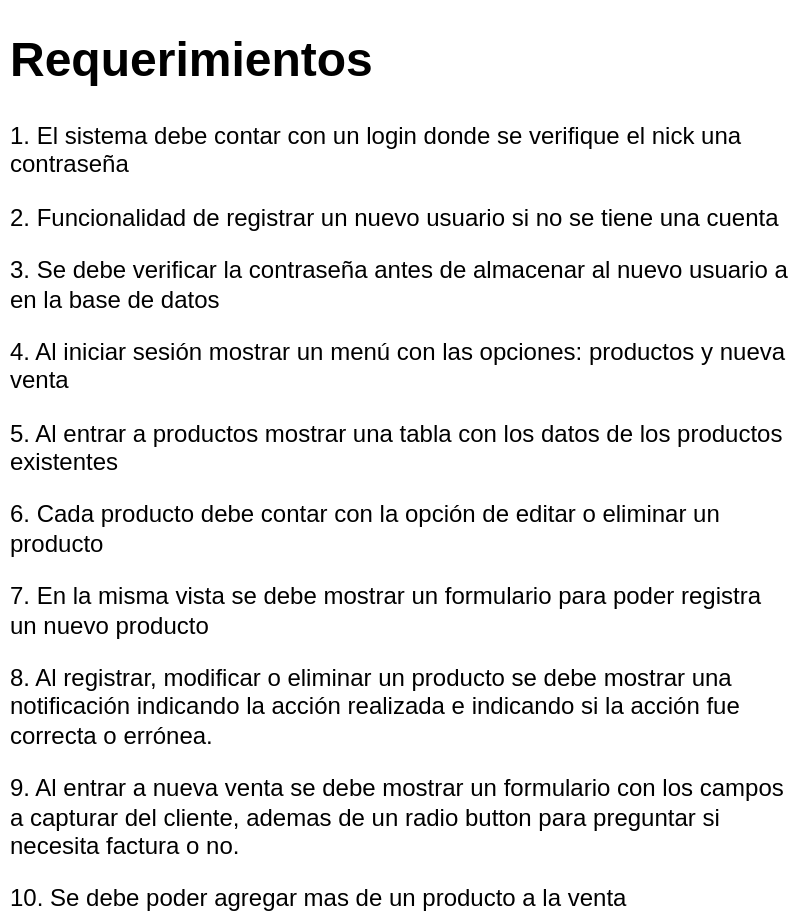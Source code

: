 <mxfile version="14.9.7" type="device" pages="4"><diagram id="oLjHg1AHg8etahp7nGkg" name="Requerimientos"><mxGraphModel dx="540" dy="657" grid="1" gridSize="10" guides="1" tooltips="1" connect="1" arrows="1" fold="1" page="1" pageScale="1" pageWidth="827" pageHeight="1169" math="0" shadow="0"><root><mxCell id="KyTUsqAn1VEinLmpefjT-0"/><mxCell id="KyTUsqAn1VEinLmpefjT-1" parent="KyTUsqAn1VEinLmpefjT-0"/><mxCell id="KyTUsqAn1VEinLmpefjT-2" value="&lt;h1&gt;Requerimientos&lt;/h1&gt;&lt;p&gt;1. El sistema debe contar con un login donde se verifique el nick una contraseña&lt;/p&gt;&lt;p&gt;2. Funcionalidad de registrar un nuevo usuario si no se tiene una cuenta&lt;/p&gt;&lt;p&gt;3. Se debe verificar la contraseña antes de almacenar al nuevo usuario a en la base de datos&lt;/p&gt;&lt;p&gt;4. Al iniciar sesión mostrar un menú con las opciones: productos y nueva venta&amp;nbsp;&lt;/p&gt;&lt;p&gt;5. Al entrar a productos mostrar una tabla con los datos de los productos existentes&lt;/p&gt;&lt;p&gt;6. Cada producto debe contar con la opción de editar o eliminar un producto&lt;/p&gt;&lt;p&gt;7. En la misma vista se debe mostrar un formulario para poder registra un nuevo producto&lt;/p&gt;&lt;p&gt;8. Al registrar, modificar o eliminar un producto se debe mostrar una notificación indicando la acción realizada e indicando si la acción fue correcta o errónea.&lt;/p&gt;&lt;p&gt;9. Al entrar a nueva venta se debe mostrar un formulario con los campos a capturar del cliente, ademas de un radio button para preguntar si necesita factura o no.&lt;/p&gt;&lt;p&gt;10. Se debe poder agregar mas de un producto a la venta&amp;nbsp;&lt;/p&gt;" style="text;html=1;strokeColor=none;fillColor=none;spacing=5;spacingTop=-20;whiteSpace=wrap;overflow=hidden;rounded=0;" vertex="1" parent="KyTUsqAn1VEinLmpefjT-1"><mxGeometry x="80" y="40" width="400" height="450" as="geometry"/></mxCell></root></mxGraphModel></diagram><diagram id="_rEnvxBu6TXPsQqvjegB" name="Diagrama DB"><mxGraphModel dx="540" dy="657" grid="1" gridSize="10" guides="1" tooltips="1" connect="1" arrows="1" fold="1" page="1" pageScale="1" pageWidth="827" pageHeight="1169" math="0" shadow="0"><root><mxCell id="0"/><mxCell id="1" parent="0"/><mxCell id="B1U2xGpXYFlvYZyds1GO-1" value="cliente" style="swimlane;fontStyle=0;childLayout=stackLayout;horizontal=1;startSize=26;horizontalStack=0;resizeParent=1;resizeParentMax=0;resizeLast=0;collapsible=1;marginBottom=0;align=center;fontSize=14;" parent="1" vertex="1"><mxGeometry x="160" y="120" width="160" height="266" as="geometry"/></mxCell><mxCell id="B1U2xGpXYFlvYZyds1GO-2" value="id" style="text;strokeColor=none;fillColor=none;spacingLeft=4;spacingRight=4;overflow=hidden;rotatable=0;points=[[0,0.5],[1,0.5]];portConstraint=eastwest;fontSize=12;" parent="B1U2xGpXYFlvYZyds1GO-1" vertex="1"><mxGeometry y="26" width="160" height="30" as="geometry"/></mxCell><mxCell id="B1U2xGpXYFlvYZyds1GO-20" value="nombre" style="text;strokeColor=none;fillColor=none;spacingLeft=4;spacingRight=4;overflow=hidden;rotatable=0;points=[[0,0.5],[1,0.5]];portConstraint=eastwest;fontSize=12;" parent="B1U2xGpXYFlvYZyds1GO-1" vertex="1"><mxGeometry y="56" width="160" height="30" as="geometry"/></mxCell><mxCell id="B1U2xGpXYFlvYZyds1GO-3" value="apellidos" style="text;strokeColor=none;fillColor=none;spacingLeft=4;spacingRight=4;overflow=hidden;rotatable=0;points=[[0,0.5],[1,0.5]];portConstraint=eastwest;fontSize=12;" parent="B1U2xGpXYFlvYZyds1GO-1" vertex="1"><mxGeometry y="86" width="160" height="30" as="geometry"/></mxCell><mxCell id="B1U2xGpXYFlvYZyds1GO-4" value="nick" style="text;strokeColor=none;fillColor=none;spacingLeft=4;spacingRight=4;overflow=hidden;rotatable=0;points=[[0,0.5],[1,0.5]];portConstraint=eastwest;fontSize=12;" parent="B1U2xGpXYFlvYZyds1GO-1" vertex="1"><mxGeometry y="116" width="160" height="30" as="geometry"/></mxCell><mxCell id="B1U2xGpXYFlvYZyds1GO-5" value="password" style="text;strokeColor=none;fillColor=none;spacingLeft=4;spacingRight=4;overflow=hidden;rotatable=0;points=[[0,0.5],[1,0.5]];portConstraint=eastwest;fontSize=12;" parent="B1U2xGpXYFlvYZyds1GO-1" vertex="1"><mxGeometry y="146" width="160" height="30" as="geometry"/></mxCell><mxCell id="B1U2xGpXYFlvYZyds1GO-31" value="correo" style="text;strokeColor=none;fillColor=none;spacingLeft=4;spacingRight=4;overflow=hidden;rotatable=0;points=[[0,0.5],[1,0.5]];portConstraint=eastwest;fontSize=12;" parent="B1U2xGpXYFlvYZyds1GO-1" vertex="1"><mxGeometry y="176" width="160" height="30" as="geometry"/></mxCell><mxCell id="B1U2xGpXYFlvYZyds1GO-32" value="rfc" style="text;strokeColor=none;fillColor=none;spacingLeft=4;spacingRight=4;overflow=hidden;rotatable=0;points=[[0,0.5],[1,0.5]];portConstraint=eastwest;fontSize=12;" parent="B1U2xGpXYFlvYZyds1GO-1" vertex="1"><mxGeometry y="206" width="160" height="30" as="geometry"/></mxCell><mxCell id="B1U2xGpXYFlvYZyds1GO-7" value="direccion" style="text;strokeColor=none;fillColor=none;spacingLeft=4;spacingRight=4;overflow=hidden;rotatable=0;points=[[0,0.5],[1,0.5]];portConstraint=eastwest;fontSize=12;" parent="B1U2xGpXYFlvYZyds1GO-1" vertex="1"><mxGeometry y="236" width="160" height="30" as="geometry"/></mxCell><mxCell id="B1U2xGpXYFlvYZyds1GO-8" value="productos" style="swimlane;fontStyle=0;childLayout=stackLayout;horizontal=1;startSize=26;horizontalStack=0;resizeParent=1;resizeParentMax=0;resizeLast=0;collapsible=1;marginBottom=0;align=center;fontSize=14;" parent="1" vertex="1"><mxGeometry x="400" y="120" width="160" height="206" as="geometry"/></mxCell><mxCell id="B1U2xGpXYFlvYZyds1GO-19" value="id" style="text;strokeColor=none;fillColor=none;spacingLeft=4;spacingRight=4;overflow=hidden;rotatable=0;points=[[0,0.5],[1,0.5]];portConstraint=eastwest;fontSize=12;" parent="B1U2xGpXYFlvYZyds1GO-8" vertex="1"><mxGeometry y="26" width="160" height="30" as="geometry"/></mxCell><mxCell id="B1U2xGpXYFlvYZyds1GO-9" value="nombre" style="text;strokeColor=none;fillColor=none;spacingLeft=4;spacingRight=4;overflow=hidden;rotatable=0;points=[[0,0.5],[1,0.5]];portConstraint=eastwest;fontSize=12;" parent="B1U2xGpXYFlvYZyds1GO-8" vertex="1"><mxGeometry y="56" width="160" height="30" as="geometry"/></mxCell><mxCell id="B1U2xGpXYFlvYZyds1GO-14" value="marca" style="text;strokeColor=none;fillColor=none;spacingLeft=4;spacingRight=4;overflow=hidden;rotatable=0;points=[[0,0.5],[1,0.5]];portConstraint=eastwest;fontSize=12;" parent="B1U2xGpXYFlvYZyds1GO-8" vertex="1"><mxGeometry y="86" width="160" height="30" as="geometry"/></mxCell><mxCell id="B1U2xGpXYFlvYZyds1GO-10" value="precio" style="text;strokeColor=none;fillColor=none;spacingLeft=4;spacingRight=4;overflow=hidden;rotatable=0;points=[[0,0.5],[1,0.5]];portConstraint=eastwest;fontSize=12;" parent="B1U2xGpXYFlvYZyds1GO-8" vertex="1"><mxGeometry y="116" width="160" height="30" as="geometry"/></mxCell><mxCell id="B1U2xGpXYFlvYZyds1GO-13" value="proveedor" style="text;strokeColor=none;fillColor=none;spacingLeft=4;spacingRight=4;overflow=hidden;rotatable=0;points=[[0,0.5],[1,0.5]];portConstraint=eastwest;fontSize=12;" parent="B1U2xGpXYFlvYZyds1GO-8" vertex="1"><mxGeometry y="146" width="160" height="30" as="geometry"/></mxCell><mxCell id="B1U2xGpXYFlvYZyds1GO-12" value="categoria" style="text;strokeColor=none;fillColor=none;spacingLeft=4;spacingRight=4;overflow=hidden;rotatable=0;points=[[0,0.5],[1,0.5]];portConstraint=eastwest;fontSize=12;" parent="B1U2xGpXYFlvYZyds1GO-8" vertex="1"><mxGeometry y="176" width="160" height="30" as="geometry"/></mxCell><mxCell id="B1U2xGpXYFlvYZyds1GO-15" value="categorias" style="swimlane;fontStyle=0;childLayout=stackLayout;horizontal=1;startSize=26;horizontalStack=0;resizeParent=1;resizeParentMax=0;resizeLast=0;collapsible=1;marginBottom=0;align=center;fontSize=14;" parent="1" vertex="1"><mxGeometry x="640" y="120" width="160" height="86" as="geometry"/></mxCell><mxCell id="B1U2xGpXYFlvYZyds1GO-16" value="id" style="text;strokeColor=none;fillColor=none;spacingLeft=4;spacingRight=4;overflow=hidden;rotatable=0;points=[[0,0.5],[1,0.5]];portConstraint=eastwest;fontSize=12;" parent="B1U2xGpXYFlvYZyds1GO-15" vertex="1"><mxGeometry y="26" width="160" height="30" as="geometry"/></mxCell><mxCell id="B1U2xGpXYFlvYZyds1GO-17" value="nombre" style="text;strokeColor=none;fillColor=none;spacingLeft=4;spacingRight=4;overflow=hidden;rotatable=0;points=[[0,0.5],[1,0.5]];portConstraint=eastwest;fontSize=12;" parent="B1U2xGpXYFlvYZyds1GO-15" vertex="1"><mxGeometry y="56" width="160" height="30" as="geometry"/></mxCell><mxCell id="B1U2xGpXYFlvYZyds1GO-21" value="" style="edgeStyle=entityRelationEdgeStyle;fontSize=12;html=1;endArrow=ERoneToMany;exitX=0;exitY=0.5;exitDx=0;exitDy=0;entryX=1;entryY=0.5;entryDx=0;entryDy=0;" parent="1" source="B1U2xGpXYFlvYZyds1GO-16" target="B1U2xGpXYFlvYZyds1GO-12" edge="1"><mxGeometry width="100" height="100" relative="1" as="geometry"><mxPoint x="510" y="390" as="sourcePoint"/><mxPoint x="610" y="290" as="targetPoint"/></mxGeometry></mxCell><mxCell id="B1U2xGpXYFlvYZyds1GO-22" value="proveedor" style="swimlane;fontStyle=0;childLayout=stackLayout;horizontal=1;startSize=26;horizontalStack=0;resizeParent=1;resizeParentMax=0;resizeLast=0;collapsible=1;marginBottom=0;align=center;fontSize=14;" parent="1" vertex="1"><mxGeometry x="640" y="240" width="160" height="86" as="geometry"/></mxCell><mxCell id="B1U2xGpXYFlvYZyds1GO-24" value="id" style="text;strokeColor=none;fillColor=none;spacingLeft=4;spacingRight=4;overflow=hidden;rotatable=0;points=[[0,0.5],[1,0.5]];portConstraint=eastwest;fontSize=12;" parent="B1U2xGpXYFlvYZyds1GO-22" vertex="1"><mxGeometry y="26" width="160" height="30" as="geometry"/></mxCell><mxCell id="B1U2xGpXYFlvYZyds1GO-23" value="nombre" style="text;strokeColor=none;fillColor=none;spacingLeft=4;spacingRight=4;overflow=hidden;rotatable=0;points=[[0,0.5],[1,0.5]];portConstraint=eastwest;fontSize=12;" parent="B1U2xGpXYFlvYZyds1GO-22" vertex="1"><mxGeometry y="56" width="160" height="30" as="geometry"/></mxCell><mxCell id="B1U2xGpXYFlvYZyds1GO-26" value="" style="edgeStyle=entityRelationEdgeStyle;fontSize=12;html=1;endArrow=ERoneToMany;entryX=1;entryY=0.5;entryDx=0;entryDy=0;exitX=0;exitY=0.5;exitDx=0;exitDy=0;" parent="1" source="B1U2xGpXYFlvYZyds1GO-24" target="B1U2xGpXYFlvYZyds1GO-13" edge="1"><mxGeometry width="100" height="100" relative="1" as="geometry"><mxPoint x="530" y="491" as="sourcePoint"/><mxPoint x="610" y="290" as="targetPoint"/></mxGeometry></mxCell><mxCell id="B1U2xGpXYFlvYZyds1GO-27" value="venta" style="swimlane;fontStyle=0;childLayout=stackLayout;horizontal=1;startSize=26;horizontalStack=0;resizeParent=1;resizeParentMax=0;resizeLast=0;collapsible=1;marginBottom=0;align=center;fontSize=14;" parent="1" vertex="1"><mxGeometry x="400" y="360" width="160" height="146" as="geometry"/></mxCell><mxCell id="B1U2xGpXYFlvYZyds1GO-28" value="id_venta" style="text;strokeColor=none;fillColor=none;spacingLeft=4;spacingRight=4;overflow=hidden;rotatable=0;points=[[0,0.5],[1,0.5]];portConstraint=eastwest;fontSize=12;" parent="B1U2xGpXYFlvYZyds1GO-27" vertex="1"><mxGeometry y="26" width="160" height="30" as="geometry"/></mxCell><mxCell id="BBFgwzsvudVMI3cgSjdt-2" value="fecha" style="text;strokeColor=none;fillColor=none;spacingLeft=4;spacingRight=4;overflow=hidden;rotatable=0;points=[[0,0.5],[1,0.5]];portConstraint=eastwest;fontSize=12;" vertex="1" parent="B1U2xGpXYFlvYZyds1GO-27"><mxGeometry y="56" width="160" height="30" as="geometry"/></mxCell><mxCell id="BBFgwzsvudVMI3cgSjdt-3" value="fecha" style="text;strokeColor=none;fillColor=none;spacingLeft=4;spacingRight=4;overflow=hidden;rotatable=0;points=[[0,0.5],[1,0.5]];portConstraint=eastwest;fontSize=12;" vertex="1" parent="B1U2xGpXYFlvYZyds1GO-27"><mxGeometry y="86" width="160" height="30" as="geometry"/></mxCell><mxCell id="B1U2xGpXYFlvYZyds1GO-30" value="total" style="text;strokeColor=none;fillColor=none;spacingLeft=4;spacingRight=4;overflow=hidden;rotatable=0;points=[[0,0.5],[1,0.5]];portConstraint=eastwest;fontSize=12;" parent="B1U2xGpXYFlvYZyds1GO-27" vertex="1"><mxGeometry y="116" width="160" height="30" as="geometry"/></mxCell><mxCell id="B1U2xGpXYFlvYZyds1GO-33" value="" style="edgeStyle=entityRelationEdgeStyle;fontSize=12;html=1;endArrow=ERzeroToOne;endFill=1;exitX=1;exitY=0.5;exitDx=0;exitDy=0;entryX=0;entryY=0.5;entryDx=0;entryDy=0;" parent="1" source="B1U2xGpXYFlvYZyds1GO-2" edge="1"><mxGeometry width="100" height="100" relative="1" as="geometry"><mxPoint x="510" y="390" as="sourcePoint"/><mxPoint x="400" y="431" as="targetPoint"/></mxGeometry></mxCell><mxCell id="jAwtF-pnzeIcvKJhPYog-2" value="Detalle venta" style="swimlane;fontStyle=0;childLayout=stackLayout;horizontal=1;startSize=26;horizontalStack=0;resizeParent=1;resizeParentMax=0;resizeLast=0;collapsible=1;marginBottom=0;align=center;fontSize=14;" vertex="1" parent="1"><mxGeometry x="640" y="360" width="160" height="146" as="geometry"/></mxCell><mxCell id="jAwtF-pnzeIcvKJhPYog-3" value="id_detalle_venta" style="text;strokeColor=none;fillColor=none;spacingLeft=4;spacingRight=4;overflow=hidden;rotatable=0;points=[[0,0.5],[1,0.5]];portConstraint=eastwest;fontSize=12;" vertex="1" parent="jAwtF-pnzeIcvKJhPYog-2"><mxGeometry y="26" width="160" height="30" as="geometry"/></mxCell><mxCell id="jAwtF-pnzeIcvKJhPYog-6" value="id_venta" style="text;strokeColor=none;fillColor=none;spacingLeft=4;spacingRight=4;overflow=hidden;rotatable=0;points=[[0,0.5],[1,0.5]];portConstraint=eastwest;fontSize=12;" vertex="1" parent="jAwtF-pnzeIcvKJhPYog-2"><mxGeometry y="56" width="160" height="30" as="geometry"/></mxCell><mxCell id="jAwtF-pnzeIcvKJhPYog-4" value="id_cliente" style="text;strokeColor=none;fillColor=none;spacingLeft=4;spacingRight=4;overflow=hidden;rotatable=0;points=[[0,0.5],[1,0.5]];portConstraint=eastwest;fontSize=12;" vertex="1" parent="jAwtF-pnzeIcvKJhPYog-2"><mxGeometry y="86" width="160" height="30" as="geometry"/></mxCell><mxCell id="jAwtF-pnzeIcvKJhPYog-5" value="id_producto" style="text;strokeColor=none;fillColor=none;spacingLeft=4;spacingRight=4;overflow=hidden;rotatable=0;points=[[0,0.5],[1,0.5]];portConstraint=eastwest;fontSize=12;" vertex="1" parent="jAwtF-pnzeIcvKJhPYog-2"><mxGeometry y="116" width="160" height="30" as="geometry"/></mxCell><mxCell id="BBFgwzsvudVMI3cgSjdt-1" value="" style="edgeStyle=entityRelationEdgeStyle;fontSize=12;html=1;endArrow=ERmandOne;startArrow=ERmandOne;exitX=1;exitY=0.5;exitDx=0;exitDy=0;entryX=0;entryY=0.5;entryDx=0;entryDy=0;" edge="1" parent="1" source="B1U2xGpXYFlvYZyds1GO-28" target="jAwtF-pnzeIcvKJhPYog-6"><mxGeometry width="100" height="100" relative="1" as="geometry"><mxPoint x="580" y="390" as="sourcePoint"/><mxPoint x="680" y="290" as="targetPoint"/></mxGeometry></mxCell></root></mxGraphModel></diagram><diagram id="xJrjtIE70C3IDHjDuGMQ" name="Login"><mxGraphModel dx="1342" dy="666" grid="1" gridSize="10" guides="1" tooltips="1" connect="1" arrows="1" fold="1" page="1" pageScale="1" pageWidth="827" pageHeight="1169" math="0" shadow="0"><root><mxCell id="uERfPOFMEhLiOOjswWxc-0"/><mxCell id="uERfPOFMEhLiOOjswWxc-1" parent="uERfPOFMEhLiOOjswWxc-0"/><mxCell id="uERfPOFMEhLiOOjswWxc-22" value="" style="edgeStyle=orthogonalEdgeStyle;rounded=0;orthogonalLoop=1;jettySize=auto;html=1;" parent="uERfPOFMEhLiOOjswWxc-1" source="uERfPOFMEhLiOOjswWxc-2" target="uERfPOFMEhLiOOjswWxc-21" edge="1"><mxGeometry relative="1" as="geometry"/></mxCell><mxCell id="uERfPOFMEhLiOOjswWxc-2" value="INICIO" style="html=1;dashed=0;whitespace=wrap;shape=mxgraph.dfd.start" parent="uERfPOFMEhLiOOjswWxc-1" vertex="1"><mxGeometry x="201" y="40" width="120" height="40" as="geometry"/></mxCell><mxCell id="uERfPOFMEhLiOOjswWxc-13" style="edgeStyle=orthogonalEdgeStyle;rounded=0;orthogonalLoop=1;jettySize=auto;html=1;entryX=0.5;entryY=0;entryDx=0;entryDy=0;" parent="uERfPOFMEhLiOOjswWxc-1" source="uERfPOFMEhLiOOjswWxc-3" target="uERfPOFMEhLiOOjswWxc-4" edge="1"><mxGeometry relative="1" as="geometry"/></mxCell><mxCell id="uERfPOFMEhLiOOjswWxc-3" value="nick&lt;br&gt;contraseña" style="shape=parallelogram;perimeter=parallelogramPerimeter;whiteSpace=wrap;html=1;dashed=0;" parent="uERfPOFMEhLiOOjswWxc-1" vertex="1"><mxGeometry x="186" y="260" width="150" height="60" as="geometry"/></mxCell><mxCell id="uERfPOFMEhLiOOjswWxc-14" style="edgeStyle=orthogonalEdgeStyle;rounded=0;orthogonalLoop=1;jettySize=auto;html=1;entryX=0.5;entryY=0;entryDx=0;entryDy=0;" parent="uERfPOFMEhLiOOjswWxc-1" source="uERfPOFMEhLiOOjswWxc-4" target="uERfPOFMEhLiOOjswWxc-5" edge="1"><mxGeometry relative="1" as="geometry"/></mxCell><mxCell id="uERfPOFMEhLiOOjswWxc-4" value="Ingresar nick" style="html=1;dashed=0;whitespace=wrap;" parent="uERfPOFMEhLiOOjswWxc-1" vertex="1"><mxGeometry x="201" y="350" width="120" height="50" as="geometry"/></mxCell><mxCell id="uERfPOFMEhLiOOjswWxc-15" style="edgeStyle=orthogonalEdgeStyle;rounded=0;orthogonalLoop=1;jettySize=auto;html=1;entryX=0.5;entryY=0;entryDx=0;entryDy=0;" parent="uERfPOFMEhLiOOjswWxc-1" source="uERfPOFMEhLiOOjswWxc-5" target="uERfPOFMEhLiOOjswWxc-6" edge="1"><mxGeometry relative="1" as="geometry"/></mxCell><mxCell id="uERfPOFMEhLiOOjswWxc-5" value="Ingresar contraseña" style="html=1;dashed=0;whitespace=wrap;" parent="uERfPOFMEhLiOOjswWxc-1" vertex="1"><mxGeometry x="201" y="430" width="120" height="50" as="geometry"/></mxCell><mxCell id="uERfPOFMEhLiOOjswWxc-6" value="desencriptar&lt;br&gt;contraseña" style="html=1;dashed=0;whitespace=wrap;" parent="uERfPOFMEhLiOOjswWxc-1" vertex="1"><mxGeometry x="201" y="510" width="120" height="50" as="geometry"/></mxCell><mxCell id="uERfPOFMEhLiOOjswWxc-27" value="" style="edgeStyle=orthogonalEdgeStyle;rounded=0;orthogonalLoop=1;jettySize=auto;html=1;" parent="uERfPOFMEhLiOOjswWxc-1" source="uERfPOFMEhLiOOjswWxc-7" target="uERfPOFMEhLiOOjswWxc-8" edge="1"><mxGeometry relative="1" as="geometry"/></mxCell><mxCell id="uERfPOFMEhLiOOjswWxc-7" value="verificar&lt;br&gt;contraseña" style="html=1;dashed=0;whitespace=wrap;" parent="uERfPOFMEhLiOOjswWxc-1" vertex="1"><mxGeometry x="201" y="590" width="120" height="50" as="geometry"/></mxCell><mxCell id="uERfPOFMEhLiOOjswWxc-9" value="NO" style="edgeStyle=orthogonalEdgeStyle;rounded=0;orthogonalLoop=1;jettySize=auto;html=1;entryX=1;entryY=0.5;entryDx=0;entryDy=0;" parent="uERfPOFMEhLiOOjswWxc-1" source="uERfPOFMEhLiOOjswWxc-8" target="uERfPOFMEhLiOOjswWxc-5" edge="1"><mxGeometry relative="1" as="geometry"><Array as="points"><mxPoint x="360" y="730"/><mxPoint x="360" y="455"/></Array></mxGeometry></mxCell><mxCell id="T9_FUWoyJDO_g9n4jAcx-34" value="SI" style="edgeStyle=orthogonalEdgeStyle;rounded=0;orthogonalLoop=1;jettySize=auto;html=1;" parent="uERfPOFMEhLiOOjswWxc-1" source="uERfPOFMEhLiOOjswWxc-8" target="uERfPOFMEhLiOOjswWxc-10" edge="1"><mxGeometry x="-0.333" relative="1" as="geometry"><Array as="points"><mxPoint x="261" y="800"/><mxPoint x="261" y="800"/></Array><mxPoint as="offset"/></mxGeometry></mxCell><mxCell id="uERfPOFMEhLiOOjswWxc-8" value="¿la contraseña es&lt;br&gt;correcta?" style="rhombus;whiteSpace=wrap;html=1;" parent="uERfPOFMEhLiOOjswWxc-1" vertex="1"><mxGeometry x="201" y="670" width="120" height="120" as="geometry"/></mxCell><mxCell id="T9_FUWoyJDO_g9n4jAcx-27" value="" style="edgeStyle=orthogonalEdgeStyle;rounded=0;orthogonalLoop=1;jettySize=auto;html=1;" parent="uERfPOFMEhLiOOjswWxc-1" source="uERfPOFMEhLiOOjswWxc-10" target="T9_FUWoyJDO_g9n4jAcx-26" edge="1"><mxGeometry relative="1" as="geometry"/></mxCell><mxCell id="uERfPOFMEhLiOOjswWxc-10" value="mostrar pagina &lt;br&gt;de inicio" style="html=1;dashed=0;whitespace=wrap;" parent="uERfPOFMEhLiOOjswWxc-1" vertex="1"><mxGeometry x="201" y="820" width="120" height="50" as="geometry"/></mxCell><mxCell id="uERfPOFMEhLiOOjswWxc-16" style="edgeStyle=orthogonalEdgeStyle;rounded=0;orthogonalLoop=1;jettySize=auto;html=1;entryX=0.5;entryY=0;entryDx=0;entryDy=0;exitX=0.5;exitY=1;exitDx=0;exitDy=0;" parent="uERfPOFMEhLiOOjswWxc-1" source="uERfPOFMEhLiOOjswWxc-6" target="uERfPOFMEhLiOOjswWxc-7" edge="1"><mxGeometry relative="1" as="geometry"><mxPoint x="255.86" y="600" as="sourcePoint"/><mxPoint x="255.86" y="640" as="targetPoint"/></mxGeometry></mxCell><mxCell id="T9_FUWoyJDO_g9n4jAcx-35" value="" style="edgeStyle=orthogonalEdgeStyle;rounded=0;orthogonalLoop=1;jettySize=auto;html=1;" parent="uERfPOFMEhLiOOjswWxc-1" source="uERfPOFMEhLiOOjswWxc-20" target="T9_FUWoyJDO_g9n4jAcx-2" edge="1"><mxGeometry relative="1" as="geometry"/></mxCell><mxCell id="uERfPOFMEhLiOOjswWxc-20" value="nombre&lt;br&gt;apellidos&lt;br&gt;nick&lt;br&gt;contraseña&lt;br&gt;correo&lt;br&gt;rfc&lt;br&gt;dirección" style="shape=parallelogram;perimeter=parallelogramPerimeter;whiteSpace=wrap;html=1;dashed=0;align=center;" parent="uERfPOFMEhLiOOjswWxc-1" vertex="1"><mxGeometry x="480" y="40" width="150" height="120" as="geometry"/></mxCell><mxCell id="T9_FUWoyJDO_g9n4jAcx-0" value="NO" style="edgeStyle=orthogonalEdgeStyle;rounded=0;orthogonalLoop=1;jettySize=auto;html=1;" parent="uERfPOFMEhLiOOjswWxc-1" source="uERfPOFMEhLiOOjswWxc-21" target="uERfPOFMEhLiOOjswWxc-20" edge="1"><mxGeometry relative="1" as="geometry"><Array as="points"><mxPoint x="400" y="170"/><mxPoint x="400" y="100"/></Array></mxGeometry></mxCell><mxCell id="T9_FUWoyJDO_g9n4jAcx-33" style="edgeStyle=orthogonalEdgeStyle;rounded=0;orthogonalLoop=1;jettySize=auto;html=1;entryX=0.5;entryY=0;entryDx=0;entryDy=0;" parent="uERfPOFMEhLiOOjswWxc-1" source="uERfPOFMEhLiOOjswWxc-21" target="uERfPOFMEhLiOOjswWxc-3" edge="1"><mxGeometry relative="1" as="geometry"/></mxCell><mxCell id="uERfPOFMEhLiOOjswWxc-21" value="¿Tiene cuenta?" style="rhombus;whiteSpace=wrap;html=1;" parent="uERfPOFMEhLiOOjswWxc-1" vertex="1"><mxGeometry x="201" y="110" width="120" height="120" as="geometry"/></mxCell><mxCell id="T9_FUWoyJDO_g9n4jAcx-2" value="Ingresar nombre" style="html=1;dashed=0;whitespace=wrap;" parent="uERfPOFMEhLiOOjswWxc-1" vertex="1"><mxGeometry x="495" y="190" width="120" height="50" as="geometry"/></mxCell><mxCell id="T9_FUWoyJDO_g9n4jAcx-3" value="Ingresar apellidos" style="html=1;dashed=0;whitespace=wrap;" parent="uERfPOFMEhLiOOjswWxc-1" vertex="1"><mxGeometry x="495" y="270" width="120" height="50" as="geometry"/></mxCell><mxCell id="T9_FUWoyJDO_g9n4jAcx-6" style="edgeStyle=orthogonalEdgeStyle;rounded=0;orthogonalLoop=1;jettySize=auto;html=1;exitX=0.5;exitY=1;exitDx=0;exitDy=0;" parent="uERfPOFMEhLiOOjswWxc-1" source="T9_FUWoyJDO_g9n4jAcx-2" edge="1"><mxGeometry relative="1" as="geometry"><mxPoint x="554.8" y="250" as="sourcePoint"/><mxPoint x="555" y="270" as="targetPoint"/></mxGeometry></mxCell><mxCell id="T9_FUWoyJDO_g9n4jAcx-38" value="" style="edgeStyle=orthogonalEdgeStyle;rounded=0;orthogonalLoop=1;jettySize=auto;html=1;" parent="uERfPOFMEhLiOOjswWxc-1" source="T9_FUWoyJDO_g9n4jAcx-7" target="T9_FUWoyJDO_g9n4jAcx-8" edge="1"><mxGeometry relative="1" as="geometry"/></mxCell><mxCell id="T9_FUWoyJDO_g9n4jAcx-7" value="Ingresar nick" style="html=1;dashed=0;whitespace=wrap;" parent="uERfPOFMEhLiOOjswWxc-1" vertex="1"><mxGeometry x="495" y="350" width="120" height="50" as="geometry"/></mxCell><mxCell id="T9_FUWoyJDO_g9n4jAcx-39" value="" style="edgeStyle=orthogonalEdgeStyle;rounded=0;orthogonalLoop=1;jettySize=auto;html=1;" parent="uERfPOFMEhLiOOjswWxc-1" source="T9_FUWoyJDO_g9n4jAcx-8" target="T9_FUWoyJDO_g9n4jAcx-11" edge="1"><mxGeometry relative="1" as="geometry"/></mxCell><mxCell id="T9_FUWoyJDO_g9n4jAcx-8" value="Ingresar contraseña" style="html=1;dashed=0;whitespace=wrap;" parent="uERfPOFMEhLiOOjswWxc-1" vertex="1"><mxGeometry x="495" y="430" width="120" height="50" as="geometry"/></mxCell><mxCell id="T9_FUWoyJDO_g9n4jAcx-9" style="edgeStyle=orthogonalEdgeStyle;rounded=0;orthogonalLoop=1;jettySize=auto;html=1;exitX=0.5;exitY=1;exitDx=0;exitDy=0;" parent="uERfPOFMEhLiOOjswWxc-1" source="T9_FUWoyJDO_g9n4jAcx-3" edge="1"><mxGeometry relative="1" as="geometry"><mxPoint x="554.8" y="340" as="sourcePoint"/><mxPoint x="555" y="350" as="targetPoint"/></mxGeometry></mxCell><mxCell id="T9_FUWoyJDO_g9n4jAcx-40" value="" style="edgeStyle=orthogonalEdgeStyle;rounded=0;orthogonalLoop=1;jettySize=auto;html=1;" parent="uERfPOFMEhLiOOjswWxc-1" source="T9_FUWoyJDO_g9n4jAcx-11" target="T9_FUWoyJDO_g9n4jAcx-28" edge="1"><mxGeometry relative="1" as="geometry"/></mxCell><mxCell id="T9_FUWoyJDO_g9n4jAcx-11" value="Ingresar nuevamente&lt;br&gt;contraseña" style="html=1;dashed=0;whitespace=wrap;" parent="uERfPOFMEhLiOOjswWxc-1" vertex="1"><mxGeometry x="495" y="510" width="120" height="50" as="geometry"/></mxCell><mxCell id="T9_FUWoyJDO_g9n4jAcx-42" value="" style="edgeStyle=orthogonalEdgeStyle;rounded=0;orthogonalLoop=1;jettySize=auto;html=1;" parent="uERfPOFMEhLiOOjswWxc-1" source="T9_FUWoyJDO_g9n4jAcx-15" target="T9_FUWoyJDO_g9n4jAcx-17" edge="1"><mxGeometry relative="1" as="geometry"/></mxCell><mxCell id="T9_FUWoyJDO_g9n4jAcx-15" value="Ingresar correo" style="html=1;dashed=0;whitespace=wrap;" parent="uERfPOFMEhLiOOjswWxc-1" vertex="1"><mxGeometry x="495" y="730" width="120" height="50" as="geometry"/></mxCell><mxCell id="T9_FUWoyJDO_g9n4jAcx-43" value="" style="edgeStyle=orthogonalEdgeStyle;rounded=0;orthogonalLoop=1;jettySize=auto;html=1;" parent="uERfPOFMEhLiOOjswWxc-1" source="T9_FUWoyJDO_g9n4jAcx-17" target="T9_FUWoyJDO_g9n4jAcx-18" edge="1"><mxGeometry relative="1" as="geometry"/></mxCell><mxCell id="T9_FUWoyJDO_g9n4jAcx-17" value="Ingresar rfc" style="html=1;dashed=0;whitespace=wrap;" parent="uERfPOFMEhLiOOjswWxc-1" vertex="1"><mxGeometry x="495" y="810" width="120" height="50" as="geometry"/></mxCell><mxCell id="T9_FUWoyJDO_g9n4jAcx-23" value="" style="edgeStyle=orthogonalEdgeStyle;rounded=0;orthogonalLoop=1;jettySize=auto;html=1;entryX=1;entryY=0.5;entryDx=0;entryDy=0;exitX=0;exitY=0.5;exitDx=0;exitDy=0;" parent="uERfPOFMEhLiOOjswWxc-1" source="T9_FUWoyJDO_g9n4jAcx-24" target="uERfPOFMEhLiOOjswWxc-4" edge="1"><mxGeometry relative="1" as="geometry"><mxPoint x="486" y="990" as="targetPoint"/></mxGeometry></mxCell><mxCell id="T9_FUWoyJDO_g9n4jAcx-25" value="" style="edgeStyle=orthogonalEdgeStyle;rounded=0;orthogonalLoop=1;jettySize=auto;html=1;" parent="uERfPOFMEhLiOOjswWxc-1" source="T9_FUWoyJDO_g9n4jAcx-18" target="T9_FUWoyJDO_g9n4jAcx-24" edge="1"><mxGeometry relative="1" as="geometry"/></mxCell><mxCell id="T9_FUWoyJDO_g9n4jAcx-18" value="Ingresar direccion" style="html=1;dashed=0;whitespace=wrap;" parent="uERfPOFMEhLiOOjswWxc-1" vertex="1"><mxGeometry x="495" y="890" width="120" height="50" as="geometry"/></mxCell><mxCell id="T9_FUWoyJDO_g9n4jAcx-24" value="Almacenar en &lt;br&gt;base de datos" style="html=1;dashed=0;whitespace=wrap;" parent="uERfPOFMEhLiOOjswWxc-1" vertex="1"><mxGeometry x="495" y="970" width="120" height="50" as="geometry"/></mxCell><mxCell id="T9_FUWoyJDO_g9n4jAcx-26" value="FIN" style="html=1;dashed=0;whitespace=wrap;shape=mxgraph.dfd.start" parent="uERfPOFMEhLiOOjswWxc-1" vertex="1"><mxGeometry x="201" y="900" width="120" height="40" as="geometry"/></mxCell><mxCell id="T9_FUWoyJDO_g9n4jAcx-29" value="NO" style="edgeStyle=orthogonalEdgeStyle;rounded=0;orthogonalLoop=1;jettySize=auto;html=1;entryX=1;entryY=0.5;entryDx=0;entryDy=0;" parent="uERfPOFMEhLiOOjswWxc-1" source="T9_FUWoyJDO_g9n4jAcx-28" target="T9_FUWoyJDO_g9n4jAcx-11" edge="1"><mxGeometry relative="1" as="geometry"><Array as="points"><mxPoint x="669" y="645"/><mxPoint x="669" y="535"/></Array></mxGeometry></mxCell><mxCell id="T9_FUWoyJDO_g9n4jAcx-41" value="" style="edgeStyle=orthogonalEdgeStyle;rounded=0;orthogonalLoop=1;jettySize=auto;html=1;" parent="uERfPOFMEhLiOOjswWxc-1" source="T9_FUWoyJDO_g9n4jAcx-28" target="T9_FUWoyJDO_g9n4jAcx-15" edge="1"><mxGeometry relative="1" as="geometry"/></mxCell><mxCell id="T9_FUWoyJDO_g9n4jAcx-28" value="¿las contraseña&lt;br&gt;son iguales?" style="rhombus;whiteSpace=wrap;html=1;" parent="uERfPOFMEhLiOOjswWxc-1" vertex="1"><mxGeometry x="495" y="585" width="120" height="120" as="geometry"/></mxCell></root></mxGraphModel></diagram><diagram id="QF4LjQIGlrhN_adDhTsE" name="Venta"><mxGraphModel dx="1342" dy="666" grid="1" gridSize="10" guides="1" tooltips="1" connect="1" arrows="1" fold="1" page="1" pageScale="1" pageWidth="827" pageHeight="1169" math="0" shadow="0"><root><mxCell id="JAkyH-bYqyg3KfNK6igb-0"/><mxCell id="JAkyH-bYqyg3KfNK6igb-1" parent="JAkyH-bYqyg3KfNK6igb-0"/><mxCell id="6xftzJM9N5MckDJWERzz-0" value="" style="edgeStyle=orthogonalEdgeStyle;rounded=0;orthogonalLoop=1;jettySize=auto;html=1;" edge="1" parent="JAkyH-bYqyg3KfNK6igb-1" source="6xftzJM9N5MckDJWERzz-1"><mxGeometry relative="1" as="geometry"><mxPoint x="155" y="140" as="targetPoint"/></mxGeometry></mxCell><mxCell id="6xftzJM9N5MckDJWERzz-1" value="INICIO" style="html=1;dashed=0;whitespace=wrap;shape=mxgraph.dfd.start" vertex="1" parent="JAkyH-bYqyg3KfNK6igb-1"><mxGeometry x="95" y="70" width="120" height="40" as="geometry"/></mxCell><mxCell id="6xftzJM9N5MckDJWERzz-2" style="edgeStyle=orthogonalEdgeStyle;rounded=0;orthogonalLoop=1;jettySize=auto;html=1;entryX=0.5;entryY=0;entryDx=0;entryDy=0;" edge="1" parent="JAkyH-bYqyg3KfNK6igb-1" source="6xftzJM9N5MckDJWERzz-3" target="6xftzJM9N5MckDJWERzz-4"><mxGeometry relative="1" as="geometry"/></mxCell><mxCell id="6xftzJM9N5MckDJWERzz-3" value="nombre_cliente&lt;br&gt;apellidos_cliente&lt;br&gt;correo_cliente&lt;br&gt;rfc_cliente&lt;br&gt;direccion_cliente&lt;br&gt;factura&lt;br&gt;total" style="shape=parallelogram;perimeter=parallelogramPerimeter;whiteSpace=wrap;html=1;dashed=0;" vertex="1" parent="JAkyH-bYqyg3KfNK6igb-1"><mxGeometry x="80" y="140" width="150" height="140" as="geometry"/></mxCell><mxCell id="6xftzJM9N5MckDJWERzz-10" value="" style="edgeStyle=orthogonalEdgeStyle;rounded=0;orthogonalLoop=1;jettySize=auto;html=1;" edge="1" parent="JAkyH-bYqyg3KfNK6igb-1" source="6xftzJM9N5MckDJWERzz-4" target="6xftzJM9N5MckDJWERzz-8"><mxGeometry relative="1" as="geometry"/></mxCell><mxCell id="6xftzJM9N5MckDJWERzz-4" value="Recuperar datos&lt;br&gt;del cliente" style="html=1;dashed=0;whitespace=wrap;" vertex="1" parent="JAkyH-bYqyg3KfNK6igb-1"><mxGeometry x="95" y="310" width="120" height="50" as="geometry"/></mxCell><mxCell id="6xftzJM9N5MckDJWERzz-7" value="Nueva venta" style="text;html=1;strokeColor=none;fillColor=none;align=center;verticalAlign=middle;whiteSpace=wrap;rounded=0;" vertex="1" parent="JAkyH-bYqyg3KfNK6igb-1"><mxGeometry x="110" y="40" width="90" height="20" as="geometry"/></mxCell><mxCell id="6xftzJM9N5MckDJWERzz-12" value="NO" style="edgeStyle=orthogonalEdgeStyle;rounded=0;orthogonalLoop=1;jettySize=auto;html=1;" edge="1" parent="JAkyH-bYqyg3KfNK6igb-1" source="6xftzJM9N5MckDJWERzz-8" target="6xftzJM9N5MckDJWERzz-11"><mxGeometry x="0.2" relative="1" as="geometry"><mxPoint as="offset"/></mxGeometry></mxCell><mxCell id="6xftzJM9N5MckDJWERzz-14" value="SI" style="edgeStyle=orthogonalEdgeStyle;rounded=0;orthogonalLoop=1;jettySize=auto;html=1;" edge="1" parent="JAkyH-bYqyg3KfNK6igb-1" source="6xftzJM9N5MckDJWERzz-8" target="6xftzJM9N5MckDJWERzz-13"><mxGeometry x="0.111" relative="1" as="geometry"><mxPoint as="offset"/></mxGeometry></mxCell><mxCell id="6xftzJM9N5MckDJWERzz-8" value="¿Factura?" style="rhombus;whiteSpace=wrap;html=1;" vertex="1" parent="JAkyH-bYqyg3KfNK6igb-1"><mxGeometry x="95" y="390" width="120" height="120" as="geometry"/></mxCell><mxCell id="6xftzJM9N5MckDJWERzz-17" value="" style="edgeStyle=orthogonalEdgeStyle;rounded=0;orthogonalLoop=1;jettySize=auto;html=1;" edge="1" parent="JAkyH-bYqyg3KfNK6igb-1" source="6xftzJM9N5MckDJWERzz-11" target="6xftzJM9N5MckDJWERzz-16"><mxGeometry relative="1" as="geometry"/></mxCell><mxCell id="6xftzJM9N5MckDJWERzz-11" value="Calcular total" style="html=1;dashed=0;whitespace=wrap;" vertex="1" parent="JAkyH-bYqyg3KfNK6igb-1"><mxGeometry x="95" y="540" width="120" height="50" as="geometry"/></mxCell><mxCell id="6xftzJM9N5MckDJWERzz-15" style="edgeStyle=orthogonalEdgeStyle;rounded=0;orthogonalLoop=1;jettySize=auto;html=1;entryX=1;entryY=0.5;entryDx=0;entryDy=0;" edge="1" parent="JAkyH-bYqyg3KfNK6igb-1" source="6xftzJM9N5MckDJWERzz-13" target="6xftzJM9N5MckDJWERzz-11"><mxGeometry relative="1" as="geometry"><Array as="points"><mxPoint x="310" y="565"/></Array></mxGeometry></mxCell><mxCell id="6xftzJM9N5MckDJWERzz-13" value="Sumar IVA al &lt;br&gt;producto" style="html=1;dashed=0;whitespace=wrap;" vertex="1" parent="JAkyH-bYqyg3KfNK6igb-1"><mxGeometry x="250" y="425" width="120" height="50" as="geometry"/></mxCell><mxCell id="6xftzJM9N5MckDJWERzz-19" value="" style="edgeStyle=orthogonalEdgeStyle;rounded=0;orthogonalLoop=1;jettySize=auto;html=1;" edge="1" parent="JAkyH-bYqyg3KfNK6igb-1" source="6xftzJM9N5MckDJWERzz-16" target="6xftzJM9N5MckDJWERzz-18"><mxGeometry relative="1" as="geometry"/></mxCell><mxCell id="6xftzJM9N5MckDJWERzz-16" value="Guardar venta" style="html=1;dashed=0;whitespace=wrap;" vertex="1" parent="JAkyH-bYqyg3KfNK6igb-1"><mxGeometry x="95" y="615" width="120" height="50" as="geometry"/></mxCell><mxCell id="6xftzJM9N5MckDJWERzz-18" value="FIN" style="html=1;dashed=0;whitespace=wrap;shape=mxgraph.dfd.start" vertex="1" parent="JAkyH-bYqyg3KfNK6igb-1"><mxGeometry x="95" y="690" width="120" height="40" as="geometry"/></mxCell></root></mxGraphModel></diagram></mxfile>